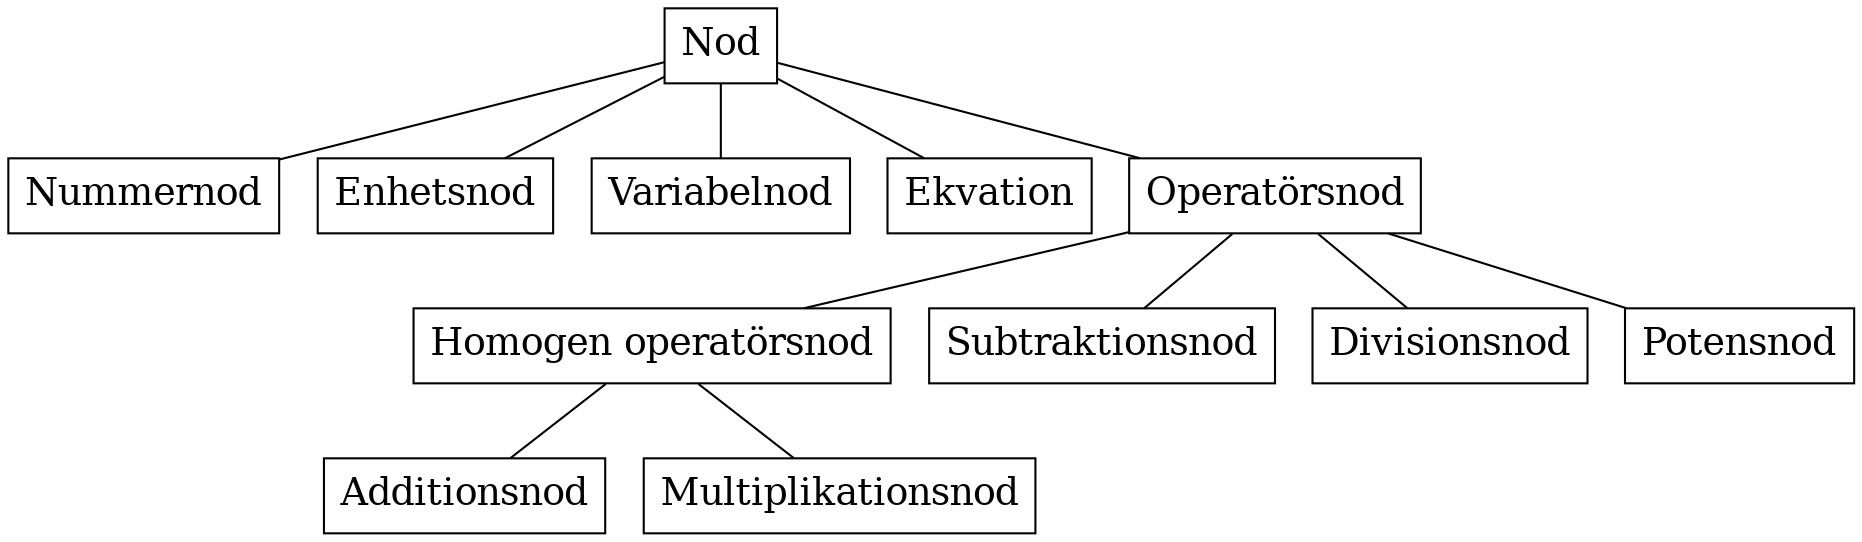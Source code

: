 graph gamlp {
  node [shape=box fontsize=18];
  BaseNode [label="Nod"];
  IntNode [label="Nummernod"];
  UnitNode [label="Enhetsnod"];
  VarNode [label="Variabelnod"];
  Equation [label="Ekvation"];
  HomogenOperator [label="Homogen operatörsnod"];
  OperatorNode [label="Operatörsnod"];
  AddNode [label="Additionsnod"];
  MulNode [label="Multiplikationsnod"];
  SubNode [label="Subtraktionsnod"];
  DivNode [label="Divisionsnod"];
  PowNode [label="Potensnod"];

  BaseNode -- IntNode;
  BaseNode -- UnitNode;
  BaseNode -- VarNode;
  BaseNode -- Equation;
  BaseNode -- OperatorNode;

  OperatorNode -- HomogenOperator;
  HomogenOperator -- AddNode;
  HomogenOperator -- MulNode;

  OperatorNode -- SubNode;
  OperatorNode -- DivNode;
  OperatorNode -- PowNode;

  
  
  

}